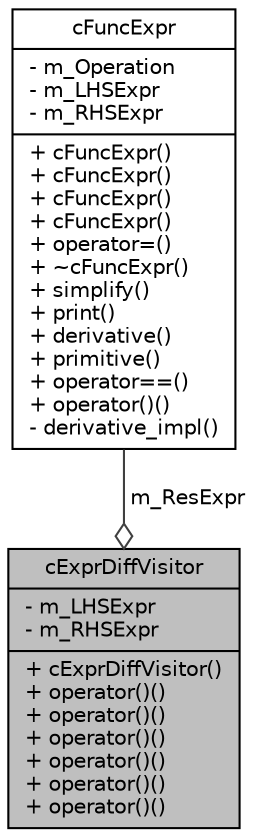 digraph G
{
  edge [fontname="Helvetica",fontsize="10",labelfontname="Helvetica",labelfontsize="10"];
  node [fontname="Helvetica",fontsize="10",shape=record];
  Node1 [label="{cExprDiffVisitor\n|- m_LHSExpr\l- m_RHSExpr\l|+ cExprDiffVisitor()\l+ operator()()\l+ operator()()\l+ operator()()\l+ operator()()\l+ operator()()\l+ operator()()\l}",height=0.2,width=0.4,color="black", fillcolor="grey75", style="filled" fontcolor="black"];
  Node2 -> Node1 [color="grey25",fontsize="10",style="solid",label=" m_ResExpr" ,arrowhead="odiamond"];
  Node2 [label="{cFuncExpr\n|- m_Operation\l- m_LHSExpr\l- m_RHSExpr\l|+ cFuncExpr()\l+ cFuncExpr()\l+ cFuncExpr()\l+ cFuncExpr()\l+ operator=()\l+ ~cFuncExpr()\l+ simplify()\l+ print()\l+ derivative()\l+ primitive()\l+ operator==()\l+ operator()()\l- derivative_impl()\l}",height=0.2,width=0.4,color="black", fillcolor="white", style="filled",URL="$classcFuncExpr.html"];
}
